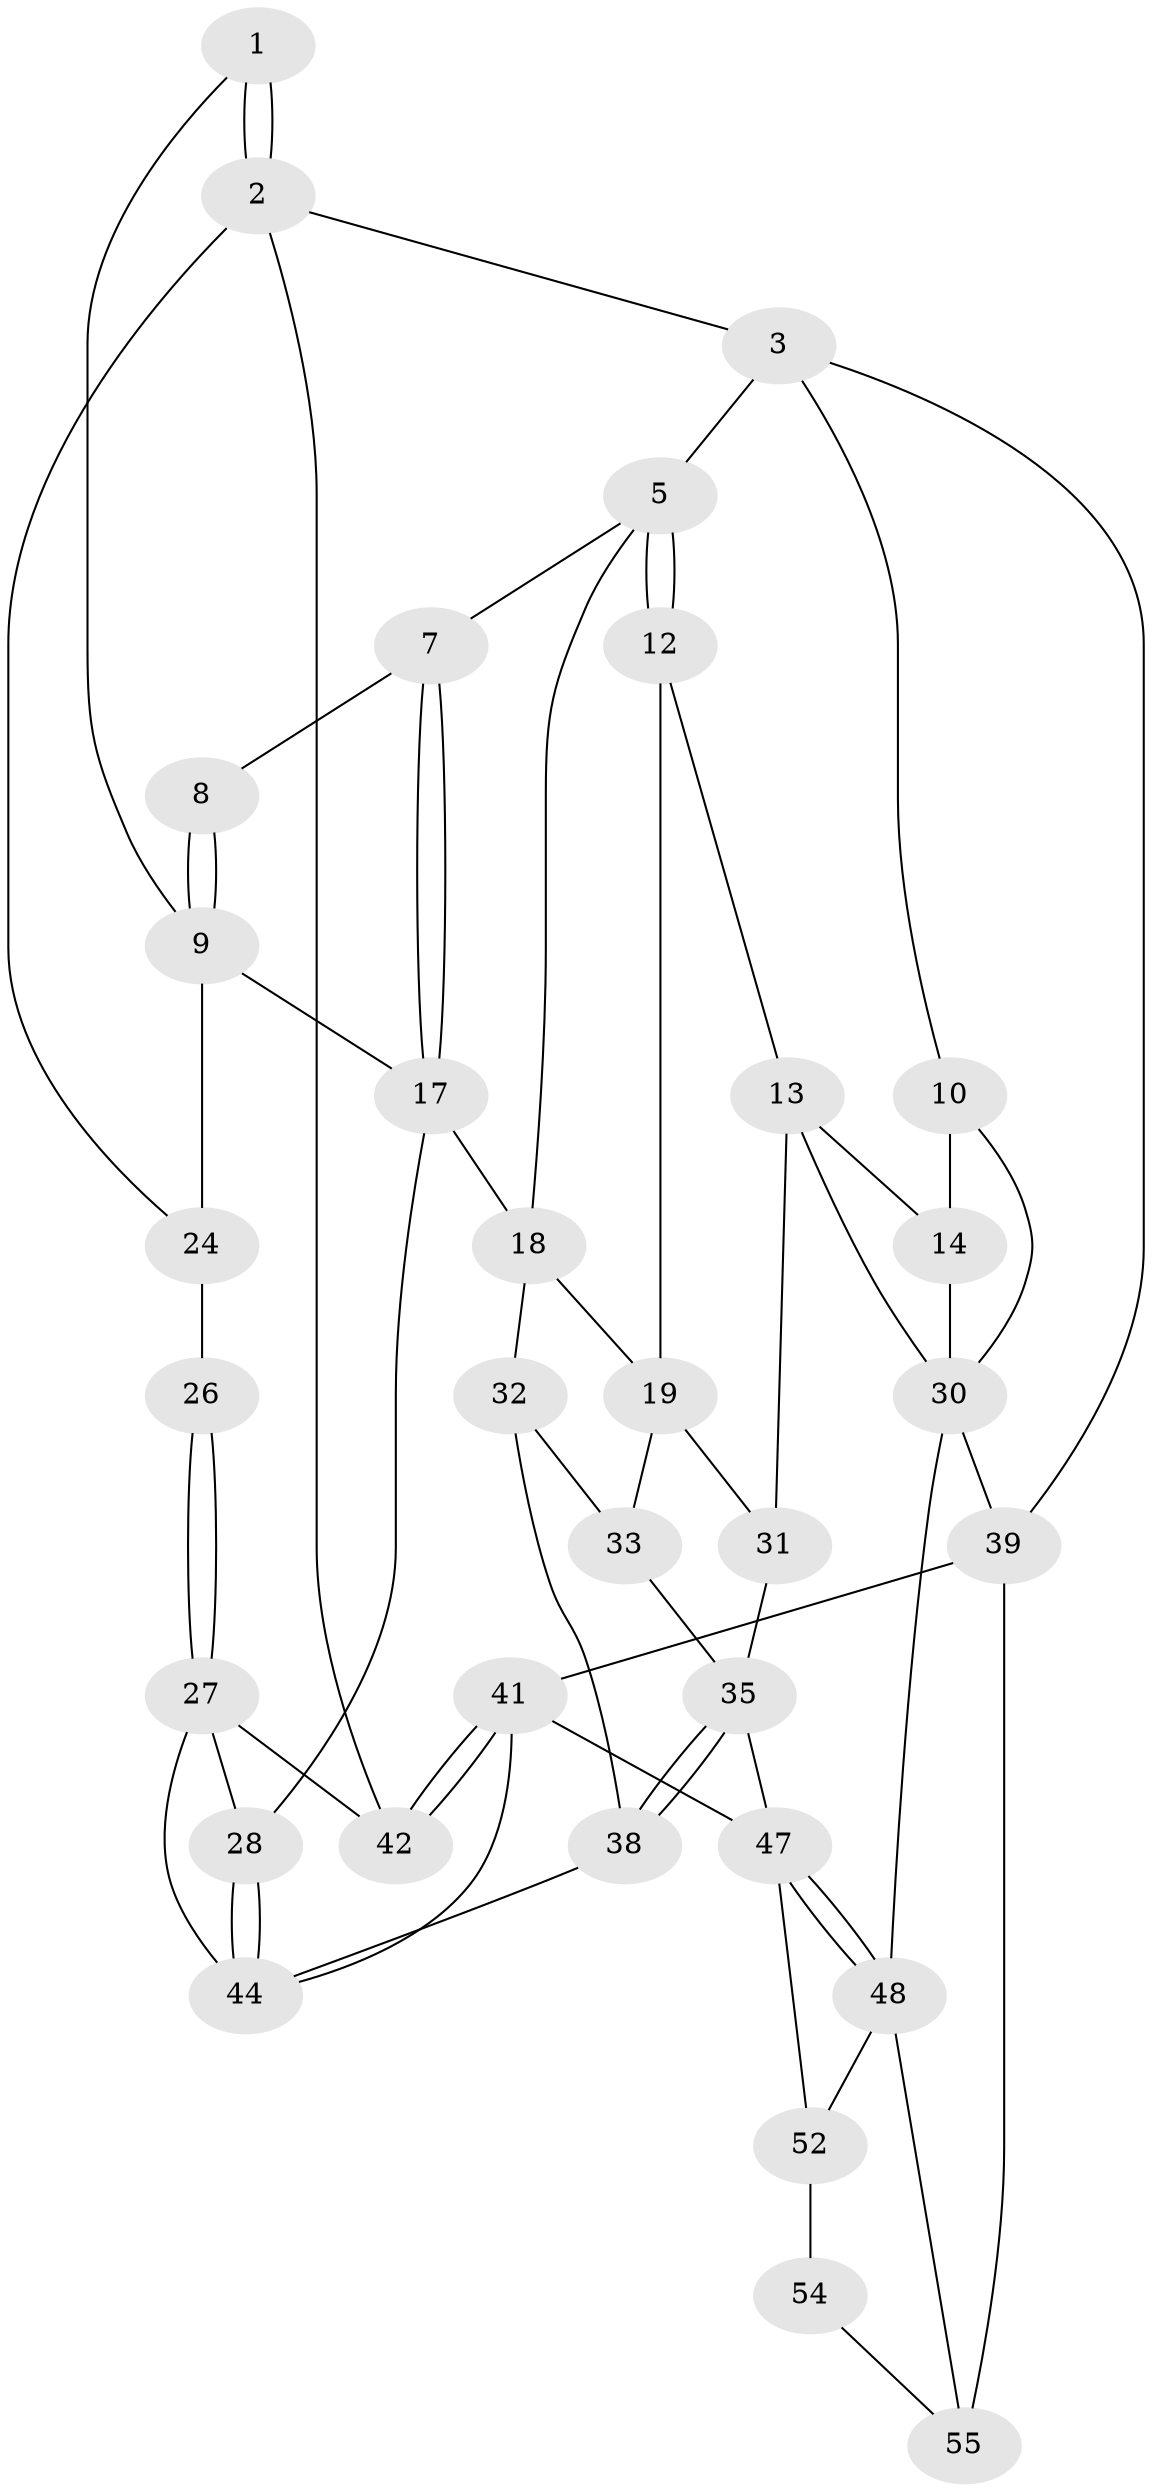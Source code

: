 // original degree distribution, {3: 0.08928571428571429, 5: 0.3392857142857143, 4: 0.25, 6: 0.32142857142857145}
// Generated by graph-tools (version 1.1) at 2025/11/02/27/25 16:11:55]
// undirected, 33 vertices, 65 edges
graph export_dot {
graph [start="1"]
  node [color=gray90,style=filled];
  1 [pos="+0.8958418860509161+0.058278981546897084"];
  2 [pos="+1+0",super="+23"];
  3 [pos="+1+0",super="+4"];
  5 [pos="+0.45775534750094504+0",super="+6"];
  7 [pos="+0.5362718710252048+0"];
  8 [pos="+0.6937555842780895+0.04357848166514334"];
  9 [pos="+0.8371637404363418+0.18394698972202636",super="+16"];
  10 [pos="+0+0",super="+11"];
  12 [pos="+0.2516366345346454+0.19054689540469927"];
  13 [pos="+0.23077555656341453+0.19388227740938643",super="+29"];
  14 [pos="+0.10876580136127123+0.14930713897684458",super="+15"];
  17 [pos="+0.7685226179337032+0.27968035638075095",super="+21"];
  18 [pos="+0.5109494100018945+0.2086529615169901",super="+22"];
  19 [pos="+0.5093624543575009+0.21296442643424143",super="+20"];
  24 [pos="+1+0.18748334015439377",super="+25"];
  26 [pos="+0.9383554744664119+0.3277646175428304"];
  27 [pos="+0.935620481848084+0.3475682809119833",super="+43"];
  28 [pos="+0.7649647078603028+0.3125397733724942"];
  30 [pos="+0+0.22115435186883195",super="+46"];
  31 [pos="+0.28584822241687236+0.6022111075952942"];
  32 [pos="+0.6710380022210292+0.36684000610462736",super="+37"];
  33 [pos="+0.5332710611351976+0.2779749582700634",super="+34"];
  35 [pos="+0.39043238222975674+0.658132108200628",super="+36"];
  38 [pos="+0.5406354231000893+0.5690293803595087"];
  39 [pos="+1+1",super="+40"];
  41 [pos="+1+0.7236045784972827",super="+50"];
  42 [pos="+1+0.6287227974784959"];
  44 [pos="+0.783138307429748+0.4016159070335496",super="+45"];
  47 [pos="+0.2961873631500293+0.7441251367713175",super="+51"];
  48 [pos="+0.2891503760023971+0.759344536022013",super="+49"];
  52 [pos="+0.9141189094431302+0.7375023820148365",super="+53"];
  54 [pos="+0.7370767096177311+0.8636955782771457"];
  55 [pos="+0.7422134777989069+0.926309877485098",super="+56"];
  1 -- 2;
  1 -- 2;
  1 -- 9;
  2 -- 3;
  2 -- 24;
  2 -- 42;
  3 -- 10;
  3 -- 39;
  3 -- 5;
  5 -- 12;
  5 -- 12;
  5 -- 18;
  5 -- 7;
  7 -- 8;
  7 -- 17;
  7 -- 17;
  8 -- 9;
  8 -- 9;
  9 -- 17;
  9 -- 24;
  10 -- 14 [weight=2];
  10 -- 30;
  12 -- 13;
  12 -- 19;
  13 -- 14;
  13 -- 30;
  13 -- 31;
  14 -- 30;
  17 -- 28;
  17 -- 18;
  18 -- 19;
  18 -- 32;
  19 -- 33;
  19 -- 31;
  24 -- 26 [weight=2];
  26 -- 27;
  26 -- 27;
  27 -- 28;
  27 -- 42;
  27 -- 44;
  28 -- 44;
  28 -- 44;
  30 -- 48;
  30 -- 39;
  31 -- 35;
  32 -- 33 [weight=2];
  32 -- 38;
  33 -- 35;
  35 -- 38;
  35 -- 38;
  35 -- 47;
  38 -- 44;
  39 -- 41;
  39 -- 55 [weight=2];
  41 -- 42;
  41 -- 42;
  41 -- 44;
  41 -- 47;
  47 -- 48;
  47 -- 48;
  47 -- 52;
  48 -- 52;
  48 -- 55;
  52 -- 54;
  54 -- 55;
}
